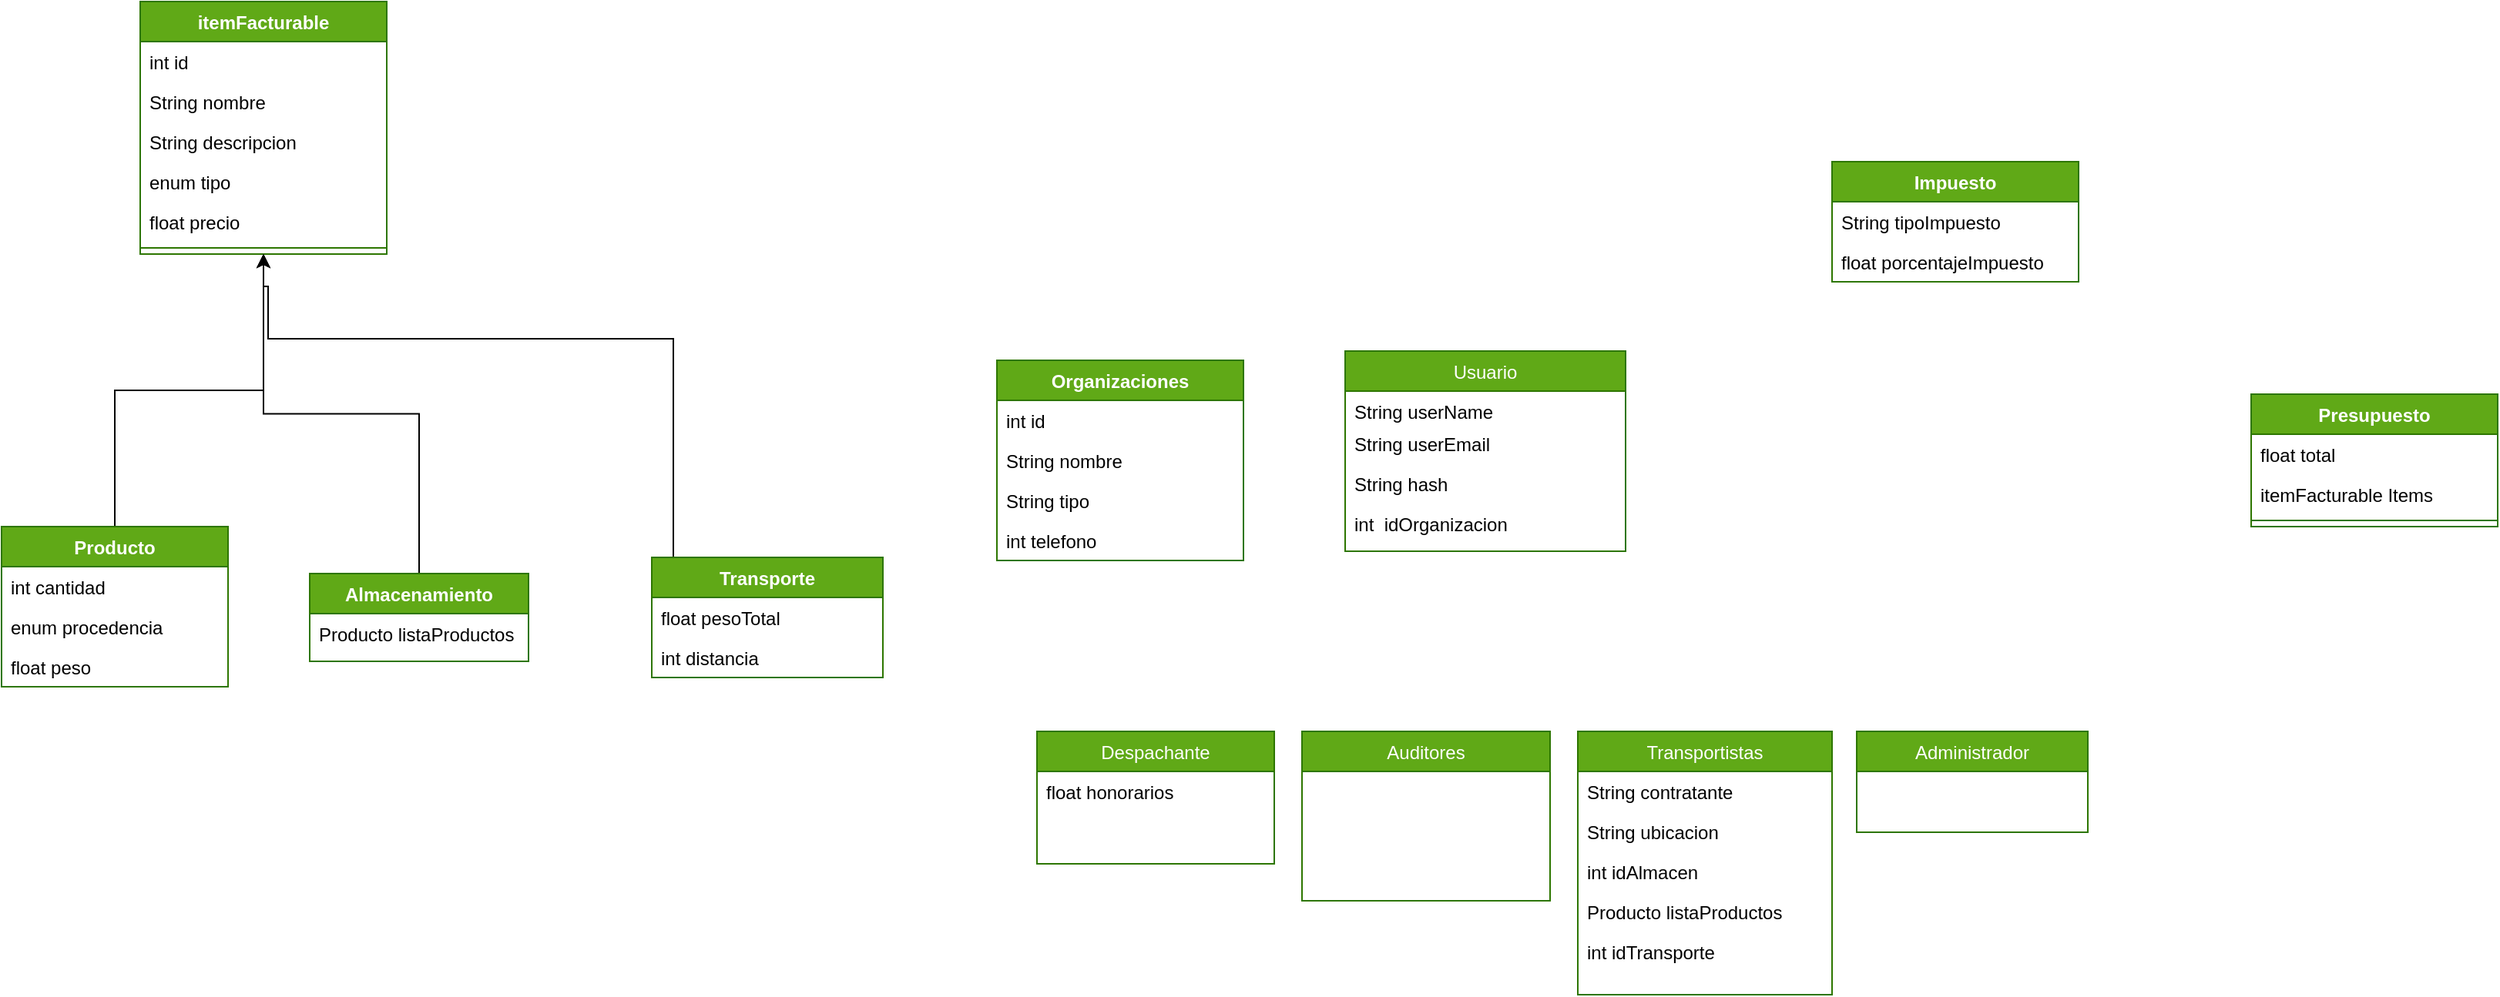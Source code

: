 <mxfile version="20.6.0" type="github">
  <diagram id="C5RBs43oDa-KdzZeNtuy" name="Page-1">
    <mxGraphModel dx="1279" dy="1302" grid="0" gridSize="10" guides="1" tooltips="1" connect="1" arrows="1" fold="1" page="0" pageScale="1" pageWidth="827" pageHeight="1169" math="0" shadow="0">
      <root>
        <mxCell id="WIyWlLk6GJQsqaUBKTNV-0" />
        <mxCell id="WIyWlLk6GJQsqaUBKTNV-1" parent="WIyWlLk6GJQsqaUBKTNV-0" />
        <mxCell id="3hTS6XwVJtaSM2owvP3y-6" value="Usuario" style="swimlane;fontStyle=0;align=center;verticalAlign=top;childLayout=stackLayout;horizontal=1;startSize=26;horizontalStack=0;resizeParent=1;resizeLast=0;collapsible=1;marginBottom=0;rounded=0;shadow=0;strokeWidth=1;fillColor=#60a917;strokeColor=#2D7600;fontColor=#ffffff;" parent="WIyWlLk6GJQsqaUBKTNV-1" vertex="1">
          <mxGeometry x="614" y="-220" width="182" height="130" as="geometry">
            <mxRectangle x="550" y="140" width="160" height="26" as="alternateBounds" />
          </mxGeometry>
        </mxCell>
        <mxCell id="3hTS6XwVJtaSM2owvP3y-7" value="String userName" style="text;align=left;verticalAlign=top;spacingLeft=4;spacingRight=4;overflow=hidden;rotatable=0;points=[[0,0.5],[1,0.5]];portConstraint=eastwest;rounded=0;shadow=0;html=0;" parent="3hTS6XwVJtaSM2owvP3y-6" vertex="1">
          <mxGeometry y="26" width="182" height="21" as="geometry" />
        </mxCell>
        <mxCell id="3hTS6XwVJtaSM2owvP3y-49" value="String userEmail" style="text;strokeColor=none;fillColor=none;align=left;verticalAlign=top;spacingLeft=4;spacingRight=4;overflow=hidden;rotatable=0;points=[[0,0.5],[1,0.5]];portConstraint=eastwest;" parent="3hTS6XwVJtaSM2owvP3y-6" vertex="1">
          <mxGeometry y="47" width="182" height="26" as="geometry" />
        </mxCell>
        <mxCell id="3hTS6XwVJtaSM2owvP3y-50" value="String hash" style="text;strokeColor=none;fillColor=none;align=left;verticalAlign=top;spacingLeft=4;spacingRight=4;overflow=hidden;rotatable=0;points=[[0,0.5],[1,0.5]];portConstraint=eastwest;" parent="3hTS6XwVJtaSM2owvP3y-6" vertex="1">
          <mxGeometry y="73" width="182" height="26" as="geometry" />
        </mxCell>
        <mxCell id="j6bRS5Pp2hwytZdHTlzb-42" value="int  idOrganizacion" style="text;strokeColor=none;fillColor=none;align=left;verticalAlign=top;spacingLeft=4;spacingRight=4;overflow=hidden;rotatable=0;points=[[0,0.5],[1,0.5]];portConstraint=eastwest;" parent="3hTS6XwVJtaSM2owvP3y-6" vertex="1">
          <mxGeometry y="99" width="182" height="26" as="geometry" />
        </mxCell>
        <mxCell id="3hTS6XwVJtaSM2owvP3y-33" value="Despachante" style="swimlane;fontStyle=0;align=center;verticalAlign=top;childLayout=stackLayout;horizontal=1;startSize=26;horizontalStack=0;resizeParent=1;resizeLast=0;collapsible=1;marginBottom=0;rounded=0;shadow=0;strokeWidth=1;fillColor=#60a917;strokeColor=#2D7600;fontColor=#ffffff;" parent="WIyWlLk6GJQsqaUBKTNV-1" vertex="1">
          <mxGeometry x="414" y="27" width="154" height="86" as="geometry">
            <mxRectangle x="-40" y="-150" width="160" height="26" as="alternateBounds" />
          </mxGeometry>
        </mxCell>
        <mxCell id="j6bRS5Pp2hwytZdHTlzb-4" value="float honorarios" style="text;strokeColor=none;fillColor=none;align=left;verticalAlign=top;spacingLeft=4;spacingRight=4;overflow=hidden;rotatable=0;points=[[0,0.5],[1,0.5]];portConstraint=eastwest;" parent="3hTS6XwVJtaSM2owvP3y-33" vertex="1">
          <mxGeometry y="26" width="154" height="26" as="geometry" />
        </mxCell>
        <mxCell id="3hTS6XwVJtaSM2owvP3y-39" value="Auditores" style="swimlane;fontStyle=0;align=center;verticalAlign=top;childLayout=stackLayout;horizontal=1;startSize=26;horizontalStack=0;resizeParent=1;resizeLast=0;collapsible=1;marginBottom=0;rounded=0;shadow=0;strokeWidth=1;fillColor=#60a917;strokeColor=#2D7600;fontColor=#ffffff;" parent="WIyWlLk6GJQsqaUBKTNV-1" vertex="1">
          <mxGeometry x="586" y="27" width="161" height="110" as="geometry">
            <mxRectangle x="-40" y="-150" width="160" height="26" as="alternateBounds" />
          </mxGeometry>
        </mxCell>
        <mxCell id="3hTS6XwVJtaSM2owvP3y-43" value="Transportistas&#xa;" style="swimlane;fontStyle=0;align=center;verticalAlign=top;childLayout=stackLayout;horizontal=1;startSize=26;horizontalStack=0;resizeParent=1;resizeLast=0;collapsible=1;marginBottom=0;rounded=0;shadow=0;strokeWidth=1;fillColor=#60a917;strokeColor=#2D7600;fontColor=#ffffff;" parent="WIyWlLk6GJQsqaUBKTNV-1" vertex="1">
          <mxGeometry x="765" y="27" width="165" height="171" as="geometry">
            <mxRectangle x="-40" y="-150" width="160" height="26" as="alternateBounds" />
          </mxGeometry>
        </mxCell>
        <mxCell id="j6bRS5Pp2hwytZdHTlzb-6" value="String contratante" style="text;strokeColor=none;fillColor=none;align=left;verticalAlign=top;spacingLeft=4;spacingRight=4;overflow=hidden;rotatable=0;points=[[0,0.5],[1,0.5]];portConstraint=eastwest;" parent="3hTS6XwVJtaSM2owvP3y-43" vertex="1">
          <mxGeometry y="26" width="165" height="26" as="geometry" />
        </mxCell>
        <mxCell id="j6bRS5Pp2hwytZdHTlzb-38" value="String ubicacion" style="text;strokeColor=none;fillColor=none;align=left;verticalAlign=top;spacingLeft=4;spacingRight=4;overflow=hidden;rotatable=0;points=[[0,0.5],[1,0.5]];portConstraint=eastwest;" parent="3hTS6XwVJtaSM2owvP3y-43" vertex="1">
          <mxGeometry y="52" width="165" height="26" as="geometry" />
        </mxCell>
        <mxCell id="j6bRS5Pp2hwytZdHTlzb-11" value="int idAlmacen " style="text;strokeColor=none;fillColor=none;align=left;verticalAlign=top;spacingLeft=4;spacingRight=4;overflow=hidden;rotatable=0;points=[[0,0.5],[1,0.5]];portConstraint=eastwest;" parent="3hTS6XwVJtaSM2owvP3y-43" vertex="1">
          <mxGeometry y="78" width="165" height="26" as="geometry" />
        </mxCell>
        <mxCell id="j6bRS5Pp2hwytZdHTlzb-41" value="Producto listaProductos" style="text;strokeColor=none;fillColor=none;align=left;verticalAlign=top;spacingLeft=4;spacingRight=4;overflow=hidden;rotatable=0;points=[[0,0.5],[1,0.5]];portConstraint=eastwest;" parent="3hTS6XwVJtaSM2owvP3y-43" vertex="1">
          <mxGeometry y="104" width="165" height="26" as="geometry" />
        </mxCell>
        <mxCell id="j6bRS5Pp2hwytZdHTlzb-12" value="int idTransporte" style="text;strokeColor=none;fillColor=none;align=left;verticalAlign=top;spacingLeft=4;spacingRight=4;overflow=hidden;rotatable=0;points=[[0,0.5],[1,0.5]];portConstraint=eastwest;" parent="3hTS6XwVJtaSM2owvP3y-43" vertex="1">
          <mxGeometry y="130" width="165" height="26" as="geometry" />
        </mxCell>
        <mxCell id="3hTS6XwVJtaSM2owvP3y-65" value="Administrador" style="swimlane;fontStyle=0;align=center;verticalAlign=top;childLayout=stackLayout;horizontal=1;startSize=26;horizontalStack=0;resizeParent=1;resizeLast=0;collapsible=1;marginBottom=0;rounded=0;shadow=0;strokeWidth=1;fillColor=#60a917;strokeColor=#2D7600;fontColor=#ffffff;" parent="WIyWlLk6GJQsqaUBKTNV-1" vertex="1">
          <mxGeometry x="946" y="27" width="150" height="65.5" as="geometry">
            <mxRectangle x="550" y="140" width="160" height="26" as="alternateBounds" />
          </mxGeometry>
        </mxCell>
        <mxCell id="L1_JdtOAtL-KF-02h_yL-62" style="edgeStyle=orthogonalEdgeStyle;rounded=0;orthogonalLoop=1;jettySize=auto;html=1;" parent="WIyWlLk6GJQsqaUBKTNV-1" source="L1_JdtOAtL-KF-02h_yL-1" target="L1_JdtOAtL-KF-02h_yL-9" edge="1">
          <mxGeometry relative="1" as="geometry" />
        </mxCell>
        <mxCell id="L1_JdtOAtL-KF-02h_yL-1" value="Producto" style="swimlane;fontStyle=1;align=center;verticalAlign=top;childLayout=stackLayout;horizontal=1;startSize=26;horizontalStack=0;resizeParent=1;resizeParentMax=0;resizeLast=0;collapsible=1;marginBottom=0;fillColor=#60a917;fontColor=#ffffff;strokeColor=#2D7600;" parent="WIyWlLk6GJQsqaUBKTNV-1" vertex="1">
          <mxGeometry x="-258" y="-106" width="147" height="104" as="geometry" />
        </mxCell>
        <mxCell id="j6bRS5Pp2hwytZdHTlzb-29" value="int cantidad" style="text;strokeColor=none;fillColor=none;align=left;verticalAlign=top;spacingLeft=4;spacingRight=4;overflow=hidden;rotatable=0;points=[[0,0.5],[1,0.5]];portConstraint=eastwest;" parent="L1_JdtOAtL-KF-02h_yL-1" vertex="1">
          <mxGeometry y="26" width="147" height="26" as="geometry" />
        </mxCell>
        <mxCell id="L1_JdtOAtL-KF-02h_yL-2" value="enum procedencia" style="text;strokeColor=none;fillColor=none;align=left;verticalAlign=top;spacingLeft=4;spacingRight=4;overflow=hidden;rotatable=0;points=[[0,0.5],[1,0.5]];portConstraint=eastwest;" parent="L1_JdtOAtL-KF-02h_yL-1" vertex="1">
          <mxGeometry y="52" width="147" height="26" as="geometry" />
        </mxCell>
        <mxCell id="j6bRS5Pp2hwytZdHTlzb-56" value="float peso&#xa;" style="text;strokeColor=none;fillColor=none;align=left;verticalAlign=top;spacingLeft=4;spacingRight=4;overflow=hidden;rotatable=0;points=[[0,0.5],[1,0.5]];portConstraint=eastwest;" parent="L1_JdtOAtL-KF-02h_yL-1" vertex="1">
          <mxGeometry y="78" width="147" height="26" as="geometry" />
        </mxCell>
        <mxCell id="L1_JdtOAtL-KF-02h_yL-9" value="itemFacturable" style="swimlane;fontStyle=1;align=center;verticalAlign=top;childLayout=stackLayout;horizontal=1;startSize=26;horizontalStack=0;resizeParent=1;resizeParentMax=0;resizeLast=0;collapsible=1;marginBottom=0;fillColor=#60a917;fontColor=#ffffff;strokeColor=#2D7600;" parent="WIyWlLk6GJQsqaUBKTNV-1" vertex="1">
          <mxGeometry x="-168" y="-447" width="160" height="164" as="geometry" />
        </mxCell>
        <mxCell id="L1_JdtOAtL-KF-02h_yL-10" value="int id" style="text;strokeColor=none;fillColor=none;align=left;verticalAlign=top;spacingLeft=4;spacingRight=4;overflow=hidden;rotatable=0;points=[[0,0.5],[1,0.5]];portConstraint=eastwest;" parent="L1_JdtOAtL-KF-02h_yL-9" vertex="1">
          <mxGeometry y="26" width="160" height="26" as="geometry" />
        </mxCell>
        <mxCell id="L1_JdtOAtL-KF-02h_yL-13" value="String nombre" style="text;strokeColor=none;fillColor=none;align=left;verticalAlign=top;spacingLeft=4;spacingRight=4;overflow=hidden;rotatable=0;points=[[0,0.5],[1,0.5]];portConstraint=eastwest;" parent="L1_JdtOAtL-KF-02h_yL-9" vertex="1">
          <mxGeometry y="52" width="160" height="26" as="geometry" />
        </mxCell>
        <mxCell id="j6bRS5Pp2hwytZdHTlzb-77" value="String descripcion" style="text;strokeColor=none;fillColor=none;align=left;verticalAlign=top;spacingLeft=4;spacingRight=4;overflow=hidden;rotatable=0;points=[[0,0.5],[1,0.5]];portConstraint=eastwest;" parent="L1_JdtOAtL-KF-02h_yL-9" vertex="1">
          <mxGeometry y="78" width="160" height="26" as="geometry" />
        </mxCell>
        <mxCell id="j6bRS5Pp2hwytZdHTlzb-26" value="enum tipo" style="text;strokeColor=none;fillColor=none;align=left;verticalAlign=top;spacingLeft=4;spacingRight=4;overflow=hidden;rotatable=0;points=[[0,0.5],[1,0.5]];portConstraint=eastwest;" parent="L1_JdtOAtL-KF-02h_yL-9" vertex="1">
          <mxGeometry y="104" width="160" height="26" as="geometry" />
        </mxCell>
        <mxCell id="j6bRS5Pp2hwytZdHTlzb-5" value="float precio&#xa;" style="text;strokeColor=none;fillColor=none;align=left;verticalAlign=top;spacingLeft=4;spacingRight=4;overflow=hidden;rotatable=0;points=[[0,0.5],[1,0.5]];portConstraint=eastwest;" parent="L1_JdtOAtL-KF-02h_yL-9" vertex="1">
          <mxGeometry y="130" width="160" height="26" as="geometry" />
        </mxCell>
        <mxCell id="L1_JdtOAtL-KF-02h_yL-11" value="" style="line;strokeWidth=1;fillColor=none;align=left;verticalAlign=middle;spacingTop=-1;spacingLeft=3;spacingRight=3;rotatable=0;labelPosition=right;points=[];portConstraint=eastwest;strokeColor=inherit;" parent="L1_JdtOAtL-KF-02h_yL-9" vertex="1">
          <mxGeometry y="156" width="160" height="8" as="geometry" />
        </mxCell>
        <mxCell id="j6bRS5Pp2hwytZdHTlzb-69" style="edgeStyle=orthogonalEdgeStyle;rounded=0;orthogonalLoop=1;jettySize=auto;html=1;entryX=0.5;entryY=1;entryDx=0;entryDy=0;" parent="WIyWlLk6GJQsqaUBKTNV-1" source="L1_JdtOAtL-KF-02h_yL-44" target="L1_JdtOAtL-KF-02h_yL-9" edge="1">
          <mxGeometry relative="1" as="geometry">
            <Array as="points">
              <mxPoint x="178" y="-228" />
              <mxPoint x="-85" y="-228" />
              <mxPoint x="-85" y="-262" />
              <mxPoint x="-88" y="-262" />
            </Array>
          </mxGeometry>
        </mxCell>
        <mxCell id="L1_JdtOAtL-KF-02h_yL-44" value="Transporte" style="swimlane;fontStyle=1;align=center;verticalAlign=top;childLayout=stackLayout;horizontal=1;startSize=26;horizontalStack=0;resizeParent=1;resizeParentMax=0;resizeLast=0;collapsible=1;marginBottom=0;fillColor=#60a917;fontColor=#ffffff;strokeColor=#2D7600;" parent="WIyWlLk6GJQsqaUBKTNV-1" vertex="1">
          <mxGeometry x="164" y="-86" width="150" height="78" as="geometry" />
        </mxCell>
        <mxCell id="j6bRS5Pp2hwytZdHTlzb-14" value="float pesoTotal" style="text;strokeColor=none;fillColor=none;align=left;verticalAlign=top;spacingLeft=4;spacingRight=4;overflow=hidden;rotatable=0;points=[[0,0.5],[1,0.5]];portConstraint=eastwest;" parent="L1_JdtOAtL-KF-02h_yL-44" vertex="1">
          <mxGeometry y="26" width="150" height="26" as="geometry" />
        </mxCell>
        <mxCell id="j6bRS5Pp2hwytZdHTlzb-15" value="int distancia" style="text;strokeColor=none;fillColor=none;align=left;verticalAlign=top;spacingLeft=4;spacingRight=4;overflow=hidden;rotatable=0;points=[[0,0.5],[1,0.5]];portConstraint=eastwest;" parent="L1_JdtOAtL-KF-02h_yL-44" vertex="1">
          <mxGeometry y="52" width="150" height="26" as="geometry" />
        </mxCell>
        <mxCell id="L1_JdtOAtL-KF-02h_yL-56" value="Impuesto" style="swimlane;fontStyle=1;align=center;verticalAlign=top;childLayout=stackLayout;horizontal=1;startSize=26;horizontalStack=0;resizeParent=1;resizeParentMax=0;resizeLast=0;collapsible=1;marginBottom=0;fillColor=#60a917;fontColor=#ffffff;strokeColor=#2D7600;" parent="WIyWlLk6GJQsqaUBKTNV-1" vertex="1">
          <mxGeometry x="930" y="-343" width="160" height="78" as="geometry" />
        </mxCell>
        <mxCell id="L1_JdtOAtL-KF-02h_yL-57" value="String tipoImpuesto" style="text;strokeColor=none;fillColor=none;align=left;verticalAlign=top;spacingLeft=4;spacingRight=4;overflow=hidden;rotatable=0;points=[[0,0.5],[1,0.5]];portConstraint=eastwest;" parent="L1_JdtOAtL-KF-02h_yL-56" vertex="1">
          <mxGeometry y="26" width="160" height="26" as="geometry" />
        </mxCell>
        <mxCell id="QVcpkYJEtn57AhdlJXCB-1" value="float porcentajeImpuesto" style="text;strokeColor=none;fillColor=none;align=left;verticalAlign=top;spacingLeft=4;spacingRight=4;overflow=hidden;rotatable=0;points=[[0,0.5],[1,0.5]];portConstraint=eastwest;" vertex="1" parent="L1_JdtOAtL-KF-02h_yL-56">
          <mxGeometry y="52" width="160" height="26" as="geometry" />
        </mxCell>
        <mxCell id="j6bRS5Pp2hwytZdHTlzb-62" style="edgeStyle=orthogonalEdgeStyle;rounded=0;orthogonalLoop=1;jettySize=auto;html=1;entryX=0.5;entryY=1;entryDx=0;entryDy=0;" parent="WIyWlLk6GJQsqaUBKTNV-1" source="j6bRS5Pp2hwytZdHTlzb-21" target="L1_JdtOAtL-KF-02h_yL-9" edge="1">
          <mxGeometry relative="1" as="geometry" />
        </mxCell>
        <mxCell id="j6bRS5Pp2hwytZdHTlzb-21" value="Almacenamiento" style="swimlane;fontStyle=1;align=center;verticalAlign=top;childLayout=stackLayout;horizontal=1;startSize=26;horizontalStack=0;resizeParent=1;resizeParentMax=0;resizeLast=0;collapsible=1;marginBottom=0;fillColor=#60a917;fontColor=#ffffff;strokeColor=#2D7600;" parent="WIyWlLk6GJQsqaUBKTNV-1" vertex="1">
          <mxGeometry x="-58" y="-75.5" width="142" height="57" as="geometry" />
        </mxCell>
        <mxCell id="j6bRS5Pp2hwytZdHTlzb-76" value="Producto listaProductos" style="text;strokeColor=none;fillColor=none;align=left;verticalAlign=top;spacingLeft=4;spacingRight=4;overflow=hidden;rotatable=0;points=[[0,0.5],[1,0.5]];portConstraint=eastwest;" parent="j6bRS5Pp2hwytZdHTlzb-21" vertex="1">
          <mxGeometry y="26" width="142" height="31" as="geometry" />
        </mxCell>
        <mxCell id="j6bRS5Pp2hwytZdHTlzb-32" value="Presupuesto" style="swimlane;fontStyle=1;align=center;verticalAlign=top;childLayout=stackLayout;horizontal=1;startSize=26;horizontalStack=0;resizeParent=1;resizeParentMax=0;resizeLast=0;collapsible=1;marginBottom=0;fillColor=#60a917;fontColor=#ffffff;strokeColor=#2D7600;" parent="WIyWlLk6GJQsqaUBKTNV-1" vertex="1">
          <mxGeometry x="1202" y="-192" width="160" height="86" as="geometry" />
        </mxCell>
        <mxCell id="j6bRS5Pp2hwytZdHTlzb-33" value="float total" style="text;strokeColor=none;fillColor=none;align=left;verticalAlign=top;spacingLeft=4;spacingRight=4;overflow=hidden;rotatable=0;points=[[0,0.5],[1,0.5]];portConstraint=eastwest;" parent="j6bRS5Pp2hwytZdHTlzb-32" vertex="1">
          <mxGeometry y="26" width="160" height="26" as="geometry" />
        </mxCell>
        <mxCell id="j6bRS5Pp2hwytZdHTlzb-84" value="itemFacturable Items" style="text;strokeColor=none;fillColor=none;align=left;verticalAlign=top;spacingLeft=4;spacingRight=4;overflow=hidden;rotatable=0;points=[[0,0.5],[1,0.5]];portConstraint=eastwest;" parent="j6bRS5Pp2hwytZdHTlzb-32" vertex="1">
          <mxGeometry y="52" width="160" height="26" as="geometry" />
        </mxCell>
        <mxCell id="j6bRS5Pp2hwytZdHTlzb-34" value="" style="line;strokeWidth=1;fillColor=none;align=left;verticalAlign=middle;spacingTop=-1;spacingLeft=3;spacingRight=3;rotatable=0;labelPosition=right;points=[];portConstraint=eastwest;strokeColor=inherit;" parent="j6bRS5Pp2hwytZdHTlzb-32" vertex="1">
          <mxGeometry y="78" width="160" height="8" as="geometry" />
        </mxCell>
        <mxCell id="j6bRS5Pp2hwytZdHTlzb-43" value="Organizaciones" style="swimlane;fontStyle=1;align=center;verticalAlign=top;childLayout=stackLayout;horizontal=1;startSize=26;horizontalStack=0;resizeParent=1;resizeParentMax=0;resizeLast=0;collapsible=1;marginBottom=0;fillColor=#60a917;fontColor=#ffffff;strokeColor=#2D7600;" parent="WIyWlLk6GJQsqaUBKTNV-1" vertex="1">
          <mxGeometry x="388" y="-214" width="160" height="130" as="geometry" />
        </mxCell>
        <mxCell id="j6bRS5Pp2hwytZdHTlzb-53" value="int id" style="text;strokeColor=none;fillColor=none;align=left;verticalAlign=top;spacingLeft=4;spacingRight=4;overflow=hidden;rotatable=0;points=[[0,0.5],[1,0.5]];portConstraint=eastwest;" parent="j6bRS5Pp2hwytZdHTlzb-43" vertex="1">
          <mxGeometry y="26" width="160" height="26" as="geometry" />
        </mxCell>
        <mxCell id="j6bRS5Pp2hwytZdHTlzb-44" value="String nombre&#xa;" style="text;strokeColor=none;fillColor=none;align=left;verticalAlign=top;spacingLeft=4;spacingRight=4;overflow=hidden;rotatable=0;points=[[0,0.5],[1,0.5]];portConstraint=eastwest;" parent="j6bRS5Pp2hwytZdHTlzb-43" vertex="1">
          <mxGeometry y="52" width="160" height="26" as="geometry" />
        </mxCell>
        <mxCell id="QVcpkYJEtn57AhdlJXCB-8" value="String tipo" style="text;strokeColor=none;fillColor=none;align=left;verticalAlign=top;spacingLeft=4;spacingRight=4;overflow=hidden;rotatable=0;points=[[0,0.5],[1,0.5]];portConstraint=eastwest;" vertex="1" parent="j6bRS5Pp2hwytZdHTlzb-43">
          <mxGeometry y="78" width="160" height="26" as="geometry" />
        </mxCell>
        <mxCell id="j6bRS5Pp2hwytZdHTlzb-51" value="int telefono " style="text;strokeColor=none;fillColor=none;align=left;verticalAlign=top;spacingLeft=4;spacingRight=4;overflow=hidden;rotatable=0;points=[[0,0.5],[1,0.5]];portConstraint=eastwest;" parent="j6bRS5Pp2hwytZdHTlzb-43" vertex="1">
          <mxGeometry y="104" width="160" height="26" as="geometry" />
        </mxCell>
      </root>
    </mxGraphModel>
  </diagram>
</mxfile>
